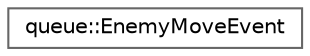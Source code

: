 digraph "Graphical Class Hierarchy"
{
 // LATEX_PDF_SIZE
  bgcolor="transparent";
  edge [fontname=Helvetica,fontsize=10,labelfontname=Helvetica,labelfontsize=10];
  node [fontname=Helvetica,fontsize=10,shape=box,height=0.2,width=0.4];
  rankdir="LR";
  Node0 [id="Node000000",label="queue::EnemyMoveEvent",height=0.2,width=0.4,color="grey40", fillcolor="white", style="filled",URL="$structqueue_1_1_enemy_move_event.html",tooltip=" "];
}
